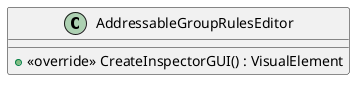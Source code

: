 @startuml
class AddressableGroupRulesEditor {
    + <<override>> CreateInspectorGUI() : VisualElement
}
@enduml
